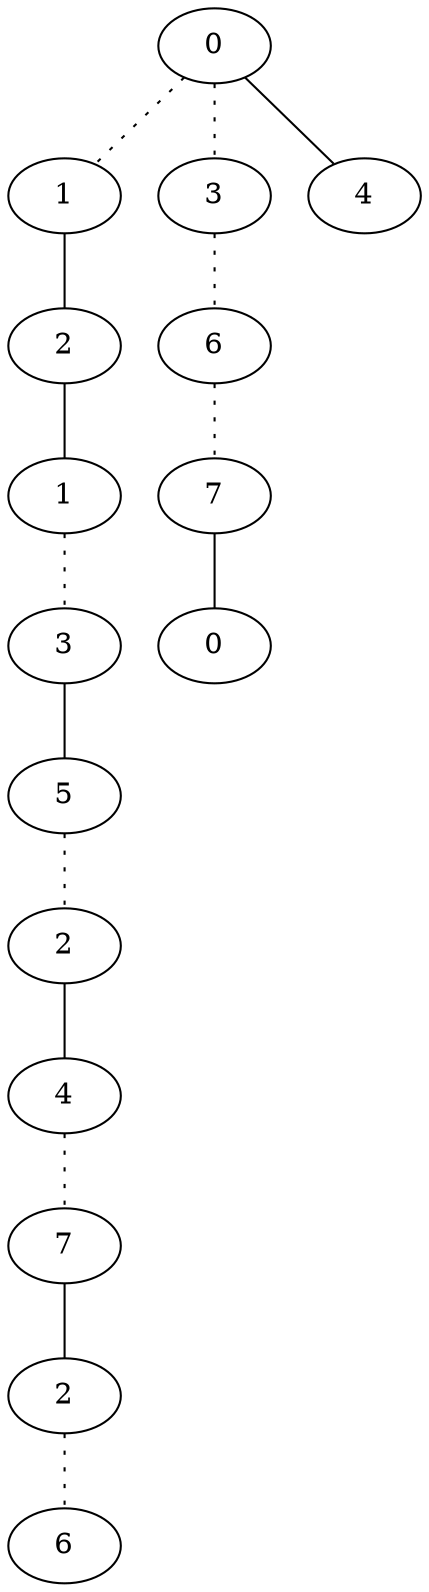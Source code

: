graph {
a0[label=0];
a1[label=1];
a2[label=2];
a3[label=1];
a4[label=3];
a5[label=5];
a6[label=2];
a7[label=4];
a8[label=7];
a9[label=2];
a10[label=6];
a11[label=3];
a12[label=6];
a13[label=7];
a14[label=0];
a15[label=4];
a0 -- a1 [style=dotted];
a0 -- a11 [style=dotted];
a0 -- a15;
a1 -- a2;
a2 -- a3;
a3 -- a4 [style=dotted];
a4 -- a5;
a5 -- a6 [style=dotted];
a6 -- a7;
a7 -- a8 [style=dotted];
a8 -- a9;
a9 -- a10 [style=dotted];
a11 -- a12 [style=dotted];
a12 -- a13 [style=dotted];
a13 -- a14;
}
